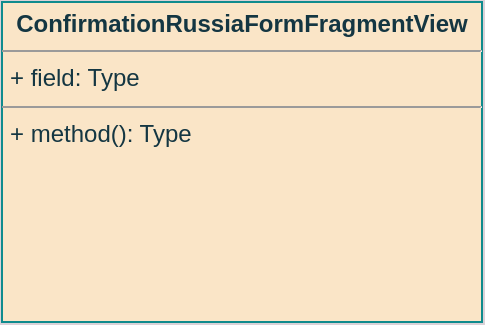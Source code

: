 <mxfile version="19.0.2" type="github">
  <diagram id="hD8IJjdk9eMToCurCvCA" name="Page-1">
    <mxGraphModel dx="631" dy="400" grid="1" gridSize="10" guides="1" tooltips="1" connect="1" arrows="1" fold="1" page="1" pageScale="1" pageWidth="827" pageHeight="1169" background="#DAD2D8" math="0" shadow="0">
      <root>
        <mxCell id="0" />
        <mxCell id="1" parent="0" />
        <mxCell id="nP7zpdGYaniqPW7aqJuf-1" value="&lt;p style=&quot;margin:0px;margin-top:4px;text-align:center;&quot;&gt;&lt;b&gt;ConfirmationRussiaFormFragmentView&lt;/b&gt;&lt;/p&gt;&lt;hr size=&quot;1&quot;&gt;&lt;p style=&quot;margin:0px;margin-left:4px;&quot;&gt;+ field: Type&lt;/p&gt;&lt;hr size=&quot;1&quot;&gt;&lt;p style=&quot;margin:0px;margin-left:4px;&quot;&gt;+ method(): Type&lt;/p&gt;" style="verticalAlign=top;align=left;overflow=fill;fontSize=12;fontFamily=Helvetica;html=1;rounded=0;sketch=0;fontColor=#143642;strokeColor=#0F8B8D;fillColor=#FAE5C7;" vertex="1" parent="1">
          <mxGeometry x="80" y="80" width="240" height="160" as="geometry" />
        </mxCell>
      </root>
    </mxGraphModel>
  </diagram>
</mxfile>
